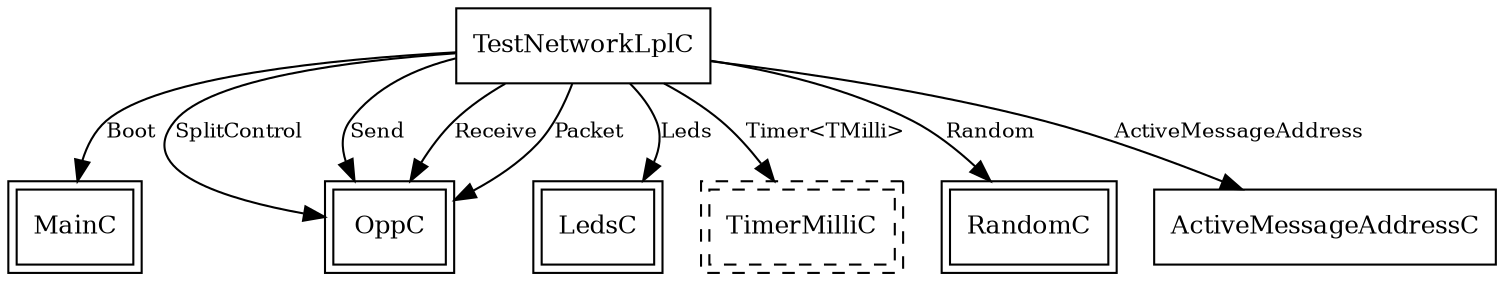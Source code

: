 digraph "TestNetworkLplAppC" {
  "TestNetworkLplC" [fontsize=12, shape=box, URL="../chtml/TestNetworkLplC.html"];
  "MainC" [fontsize=12, shape=box,peripheries=2, URL="../chtml/tos.system.MainC.html"];
  "TestNetworkLplC" [fontsize=12, shape=box, URL="../chtml/TestNetworkLplC.html"];
  "OppC" [fontsize=12, shape=box,peripheries=2, URL="../chtml/......tos.chips.cc2420.opp.OppC.html"];
  "TestNetworkLplC" [fontsize=12, shape=box, URL="../chtml/TestNetworkLplC.html"];
  "LedsC" [fontsize=12, shape=box,peripheries=2, URL="../chtml/tos.system.LedsC.html"];
  "TestNetworkLplC" [fontsize=12, shape=box, URL="../chtml/TestNetworkLplC.html"];
  "TestNetworkLplAppC.TimerMilliC" [fontsize=12, shape=box,peripheries=2, style=dashed, label="TimerMilliC", URL="../chtml/tos.system.TimerMilliC.html"];
  "TestNetworkLplC" [fontsize=12, shape=box, URL="../chtml/TestNetworkLplC.html"];
  "OppC" [fontsize=12, shape=box,peripheries=2, URL="../chtml/......tos.chips.cc2420.opp.OppC.html"];
  "TestNetworkLplC" [fontsize=12, shape=box, URL="../chtml/TestNetworkLplC.html"];
  "OppC" [fontsize=12, shape=box,peripheries=2, URL="../chtml/......tos.chips.cc2420.opp.OppC.html"];
  "TestNetworkLplC" [fontsize=12, shape=box, URL="../chtml/TestNetworkLplC.html"];
  "OppC" [fontsize=12, shape=box,peripheries=2, URL="../chtml/......tos.chips.cc2420.opp.OppC.html"];
  "TestNetworkLplC" [fontsize=12, shape=box, URL="../chtml/TestNetworkLplC.html"];
  "RandomC" [fontsize=12, shape=box,peripheries=2, URL="../chtml/tos.system.RandomC.html"];
  "TestNetworkLplC" [fontsize=12, shape=box, URL="../chtml/TestNetworkLplC.html"];
  "ActiveMessageAddressC" [fontsize=12, shape=box, URL="../chtml/tos.system.ActiveMessageAddressC.html"];
  "TestNetworkLplC" -> "MainC" [label="Boot", URL="../ihtml/tos.interfaces.Boot.html", fontsize=10];
  "TestNetworkLplC" -> "OppC" [label="SplitControl", URL="../ihtml/tos.interfaces.SplitControl.html", fontsize=10];
  "TestNetworkLplC" -> "LedsC" [label="Leds", URL="../ihtml/tos.interfaces.Leds.html", fontsize=10];
  "TestNetworkLplC" -> "TestNetworkLplAppC.TimerMilliC" [label="Timer<TMilli>", URL="../ihtml/tos.lib.timer.Timer.html", fontsize=10];
  "TestNetworkLplC" -> "OppC" [label="Send", URL="../ihtml/tos.interfaces.Send.html", fontsize=10];
  "TestNetworkLplC" -> "OppC" [label="Receive", URL="../ihtml/tos.interfaces.Receive.html", fontsize=10];
  "TestNetworkLplC" -> "OppC" [label="Packet", URL="../ihtml/tos.interfaces.Packet.html", fontsize=10];
  "TestNetworkLplC" -> "RandomC" [label="Random", URL="../ihtml/tos.interfaces.Random.html", fontsize=10];
  "TestNetworkLplC" -> "ActiveMessageAddressC" [label="ActiveMessageAddress", URL="../ihtml/tos.interfaces.ActiveMessageAddress.html", fontsize=10];
}

